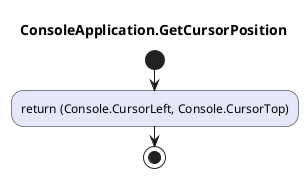 @startuml ConsoleApplication.GetCursorPosition
title ConsoleApplication.GetCursorPosition
start
#Lavender:return (Console.CursorLeft, Console.CursorTop);
stop
@enduml

